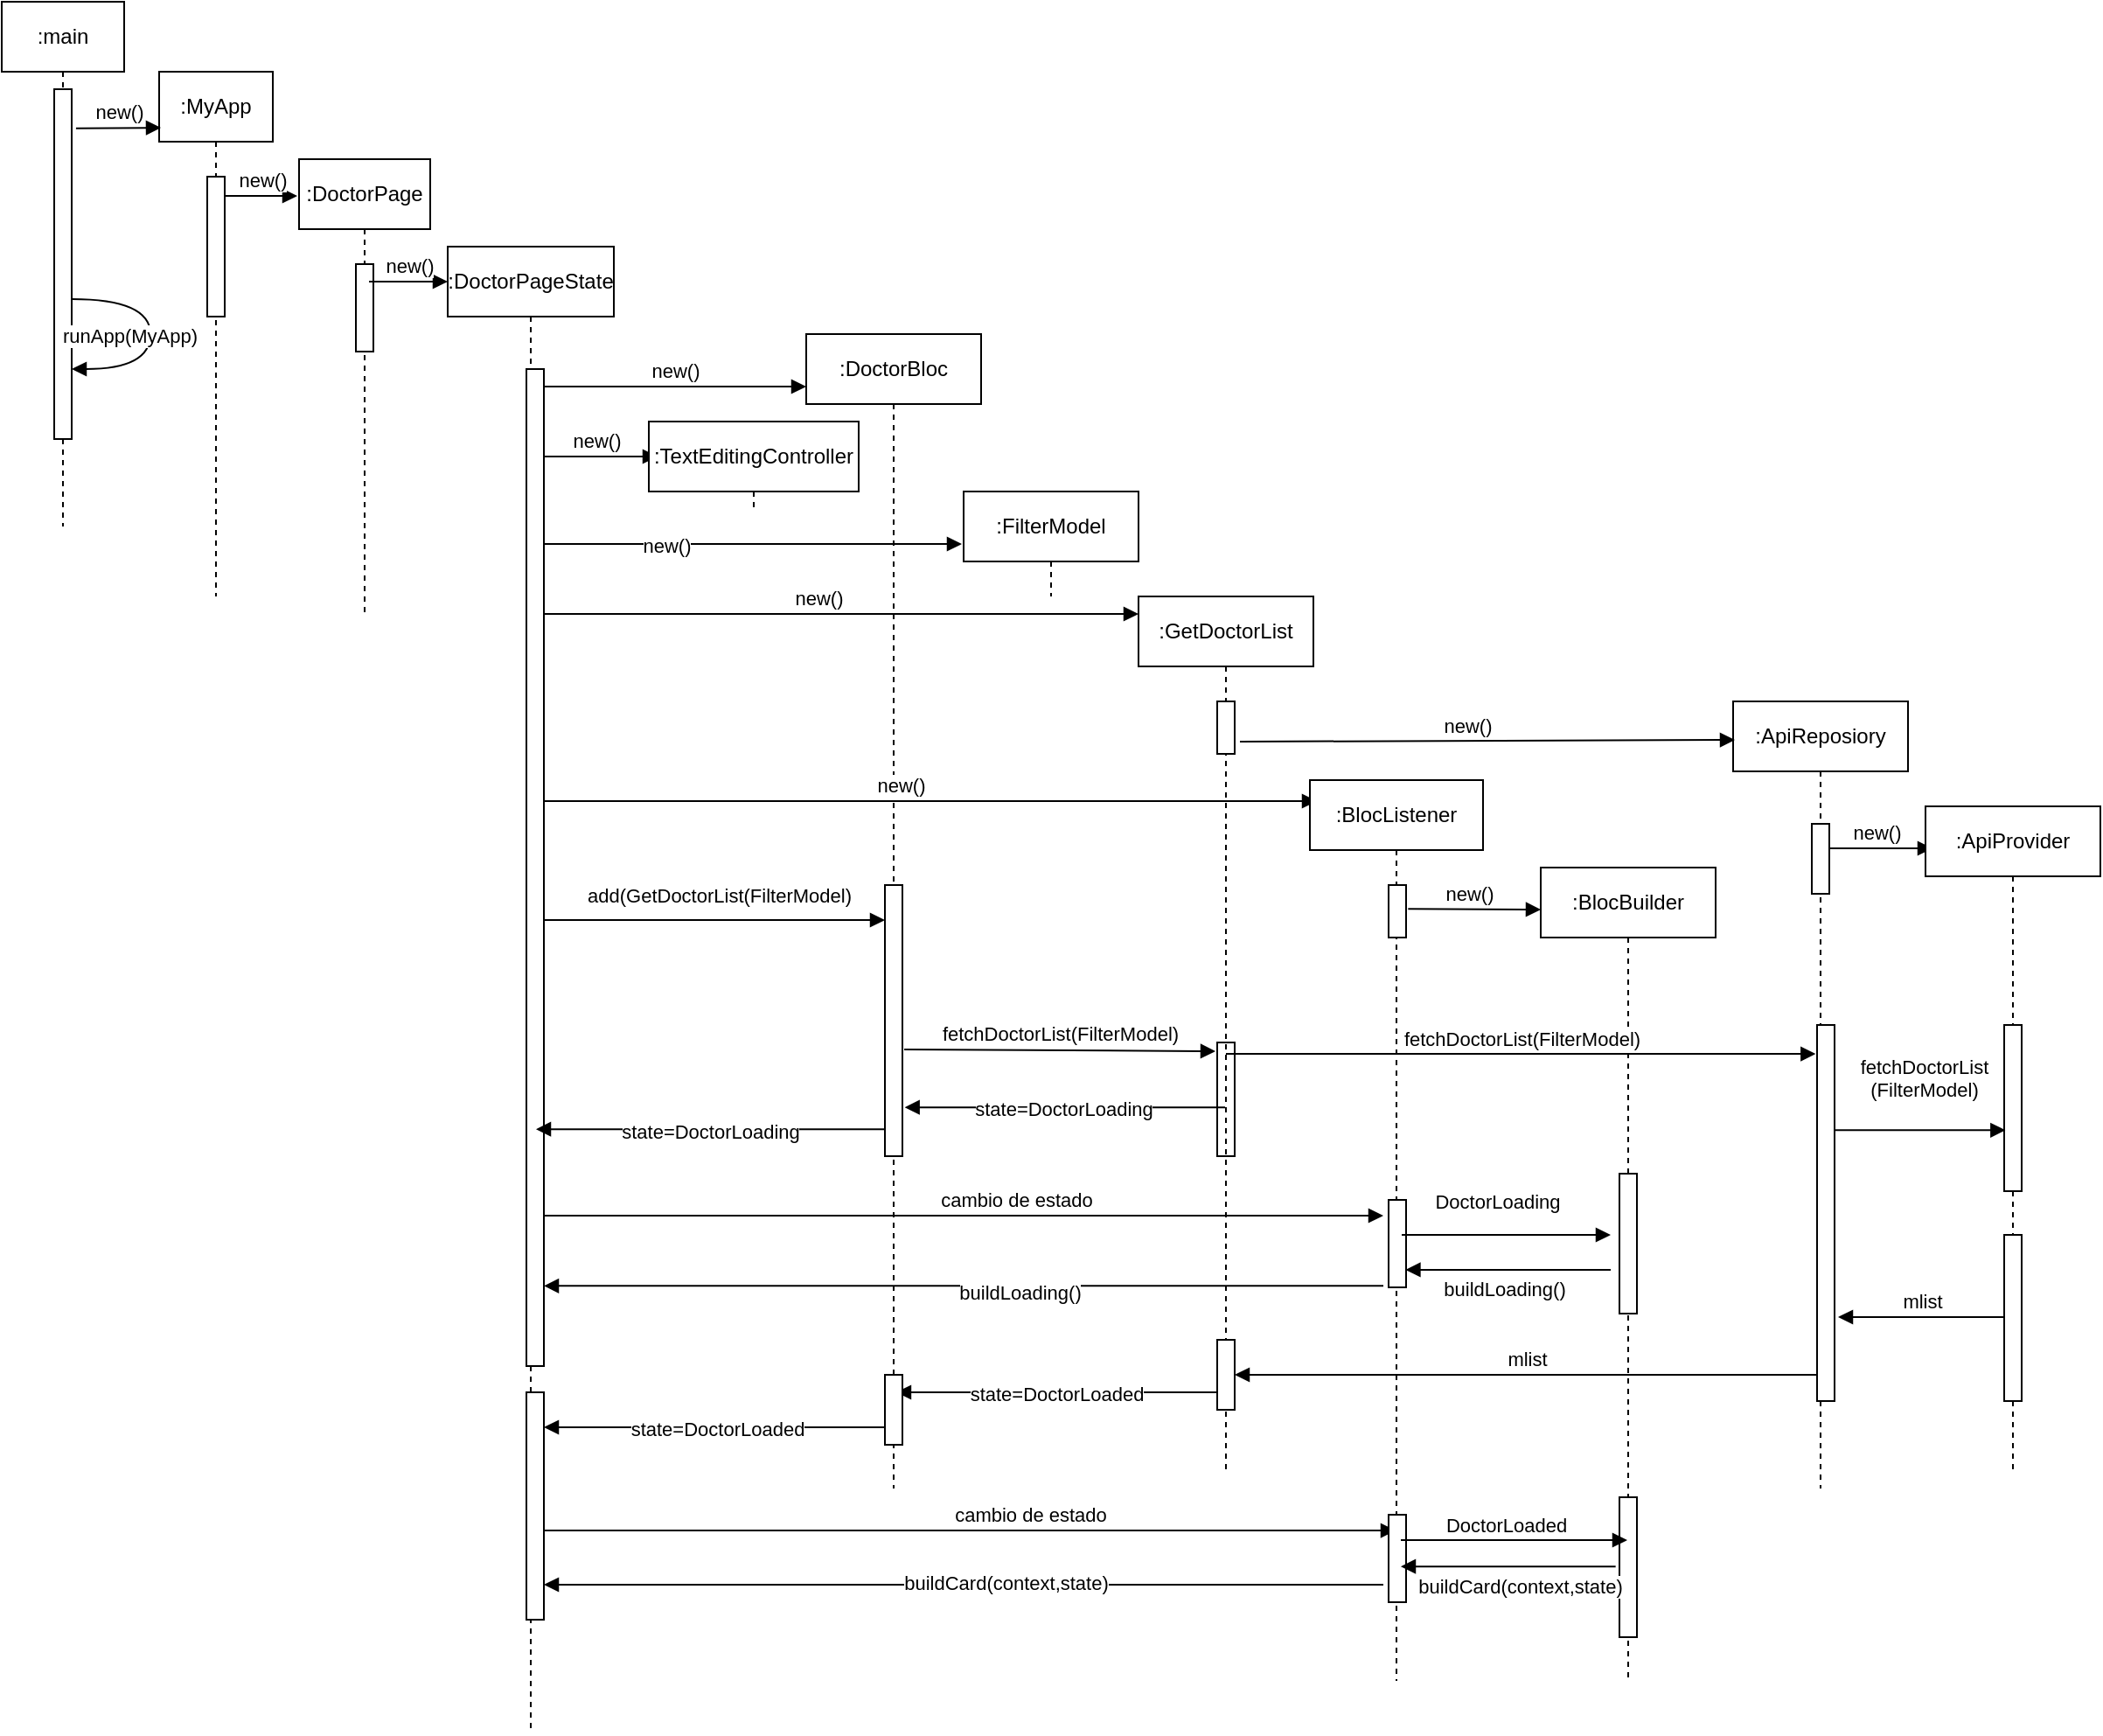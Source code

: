 <mxfile version="20.0.1"><diagram id="KMub04HhTJE7DDTsPQSK" name="Page-1"><mxGraphModel dx="343" dy="993" grid="1" gridSize="10" guides="1" tooltips="1" connect="1" arrows="1" fold="1" page="0" pageScale="1" pageWidth="850" pageHeight="1100" math="0" shadow="0"><root><mxCell id="0"/><mxCell id="1" parent="0"/><mxCell id="nHD2SCnW8QKT_9hYrELs-12" value=":main" style="shape=umlLifeline;perimeter=lifelinePerimeter;whiteSpace=wrap;html=1;container=1;collapsible=0;recursiveResize=0;outlineConnect=0;" vertex="1" parent="1"><mxGeometry x="2280" y="320" width="70" height="300" as="geometry"/></mxCell><mxCell id="nHD2SCnW8QKT_9hYrELs-13" value="" style="html=1;points=[];perimeter=orthogonalPerimeter;" vertex="1" parent="nHD2SCnW8QKT_9hYrELs-12"><mxGeometry x="30" y="50" width="10" height="200" as="geometry"/></mxCell><mxCell id="nHD2SCnW8QKT_9hYrELs-160" value="runApp(MyApp)" style="html=1;verticalAlign=bottom;endArrow=block;rounded=0;edgeStyle=orthogonalEdgeStyle;curved=1;" edge="1" parent="nHD2SCnW8QKT_9hYrELs-12"><mxGeometry x="0.499" y="-10" width="80" relative="1" as="geometry"><mxPoint x="40.0" y="170" as="sourcePoint"/><mxPoint x="40.0" y="210" as="targetPoint"/><Array as="points"><mxPoint x="85" y="170"/><mxPoint x="85" y="210"/></Array><mxPoint as="offset"/></mxGeometry></mxCell><mxCell id="nHD2SCnW8QKT_9hYrELs-16" value=":MyApp" style="shape=umlLifeline;perimeter=lifelinePerimeter;whiteSpace=wrap;html=1;container=1;collapsible=0;recursiveResize=0;outlineConnect=0;" vertex="1" parent="1"><mxGeometry x="2370" y="360" width="65" height="300" as="geometry"/></mxCell><mxCell id="nHD2SCnW8QKT_9hYrELs-17" value="" style="html=1;points=[];perimeter=orthogonalPerimeter;" vertex="1" parent="nHD2SCnW8QKT_9hYrELs-16"><mxGeometry x="27.5" y="60" width="10" height="80" as="geometry"/></mxCell><mxCell id="nHD2SCnW8QKT_9hYrELs-18" value="new()" style="html=1;verticalAlign=bottom;endArrow=block;rounded=0;" edge="1" parent="1" source="nHD2SCnW8QKT_9hYrELs-17"><mxGeometry width="80" relative="1" as="geometry"><mxPoint x="2370" y="410" as="sourcePoint"/><mxPoint x="2449" y="431" as="targetPoint"/></mxGeometry></mxCell><mxCell id="nHD2SCnW8QKT_9hYrELs-19" value=":DoctorPage" style="shape=umlLifeline;perimeter=lifelinePerimeter;whiteSpace=wrap;html=1;container=1;collapsible=0;recursiveResize=0;outlineConnect=0;" vertex="1" parent="1"><mxGeometry x="2450" y="410" width="75" height="260" as="geometry"/></mxCell><mxCell id="nHD2SCnW8QKT_9hYrELs-20" value="" style="html=1;points=[];perimeter=orthogonalPerimeter;" vertex="1" parent="nHD2SCnW8QKT_9hYrELs-19"><mxGeometry x="32.5" y="60" width="10" height="50" as="geometry"/></mxCell><mxCell id="nHD2SCnW8QKT_9hYrELs-21" value="new()" style="html=1;verticalAlign=bottom;endArrow=block;rounded=0;" edge="1" parent="1"><mxGeometry width="80" relative="1" as="geometry"><mxPoint x="2490" y="480" as="sourcePoint"/><mxPoint x="2535" y="480" as="targetPoint"/></mxGeometry></mxCell><mxCell id="nHD2SCnW8QKT_9hYrELs-22" value=":DoctorPageState" style="shape=umlLifeline;perimeter=lifelinePerimeter;whiteSpace=wrap;html=1;container=1;collapsible=0;recursiveResize=0;outlineConnect=0;" vertex="1" parent="1"><mxGeometry x="2535" y="460" width="95" height="850" as="geometry"/></mxCell><mxCell id="nHD2SCnW8QKT_9hYrELs-23" value="" style="html=1;points=[];perimeter=orthogonalPerimeter;" vertex="1" parent="nHD2SCnW8QKT_9hYrELs-22"><mxGeometry x="45" y="70" width="10" height="570" as="geometry"/></mxCell><mxCell id="nHD2SCnW8QKT_9hYrELs-32" value="new()" style="html=1;verticalAlign=bottom;endArrow=block;rounded=0;" edge="1" parent="nHD2SCnW8QKT_9hYrELs-22"><mxGeometry x="-0.077" width="80" relative="1" as="geometry"><mxPoint x="55" y="120" as="sourcePoint"/><mxPoint x="120" y="120" as="targetPoint"/><mxPoint as="offset"/></mxGeometry></mxCell><mxCell id="nHD2SCnW8QKT_9hYrELs-24" value="new()" style="html=1;verticalAlign=bottom;endArrow=block;rounded=0;" edge="1" parent="1"><mxGeometry width="80" relative="1" as="geometry"><mxPoint x="2590" y="540" as="sourcePoint"/><mxPoint x="2740" y="540" as="targetPoint"/></mxGeometry></mxCell><mxCell id="nHD2SCnW8QKT_9hYrELs-25" value=":DoctorBloc" style="shape=umlLifeline;perimeter=lifelinePerimeter;whiteSpace=wrap;html=1;container=1;collapsible=0;recursiveResize=0;outlineConnect=0;" vertex="1" parent="1"><mxGeometry x="2740" y="510" width="100" height="660" as="geometry"/></mxCell><mxCell id="nHD2SCnW8QKT_9hYrELs-26" value="" style="html=1;points=[];perimeter=orthogonalPerimeter;" vertex="1" parent="nHD2SCnW8QKT_9hYrELs-25"><mxGeometry x="45" y="315" width="10" height="155" as="geometry"/></mxCell><mxCell id="nHD2SCnW8QKT_9hYrELs-38" value="add(GetDoctorList(FilterModel)" style="html=1;verticalAlign=bottom;endArrow=block;rounded=0;" edge="1" parent="nHD2SCnW8QKT_9hYrELs-25" target="nHD2SCnW8QKT_9hYrELs-26"><mxGeometry x="0.026" y="5" width="80" relative="1" as="geometry"><mxPoint x="-150" y="335" as="sourcePoint"/><mxPoint x="-85" y="239.71" as="targetPoint"/><mxPoint as="offset"/><Array as="points"><mxPoint x="-50" y="335"/></Array></mxGeometry></mxCell><mxCell id="nHD2SCnW8QKT_9hYrELs-106" value="fetchDoctorList(FilterModel)" style="html=1;verticalAlign=bottom;endArrow=block;rounded=0;" edge="1" parent="nHD2SCnW8QKT_9hYrELs-25"><mxGeometry width="80" relative="1" as="geometry"><mxPoint x="56" y="409" as="sourcePoint"/><mxPoint x="234" y="410" as="targetPoint"/></mxGeometry></mxCell><mxCell id="nHD2SCnW8QKT_9hYrELs-105" value="" style="html=1;points=[];perimeter=orthogonalPerimeter;" vertex="1" parent="nHD2SCnW8QKT_9hYrELs-25"><mxGeometry x="235" y="405" width="10" height="65" as="geometry"/></mxCell><mxCell id="nHD2SCnW8QKT_9hYrELs-153" value="state=DoctorLoading" style="html=1;verticalAlign=bottom;endArrow=block;rounded=0;entryX=1.44;entryY=0.954;entryDx=0;entryDy=0;entryPerimeter=0;" edge="1" parent="nHD2SCnW8QKT_9hYrELs-25"><mxGeometry x="0.009" y="10" width="80" relative="1" as="geometry"><mxPoint x="45" y="454.58" as="sourcePoint"/><mxPoint x="-154.5" y="454.58" as="targetPoint"/><mxPoint as="offset"/></mxGeometry></mxCell><mxCell id="nHD2SCnW8QKT_9hYrELs-33" value=":TextEditingController" style="shape=umlLifeline;perimeter=lifelinePerimeter;whiteSpace=wrap;html=1;container=1;collapsible=0;recursiveResize=0;outlineConnect=0;" vertex="1" parent="1"><mxGeometry x="2650" y="560" width="120" height="50" as="geometry"/></mxCell><mxCell id="nHD2SCnW8QKT_9hYrELs-43" value="new()" style="html=1;verticalAlign=bottom;endArrow=block;rounded=0;" edge="1" parent="nHD2SCnW8QKT_9hYrELs-33"><mxGeometry x="-0.414" y="-10" width="80" relative="1" as="geometry"><mxPoint x="-60" y="70" as="sourcePoint"/><mxPoint x="179" y="70" as="targetPoint"/><mxPoint as="offset"/></mxGeometry></mxCell><mxCell id="nHD2SCnW8QKT_9hYrELs-44" value="new()" style="html=1;verticalAlign=bottom;endArrow=block;rounded=0;" edge="1" parent="nHD2SCnW8QKT_9hYrELs-33"><mxGeometry x="-0.077" width="80" relative="1" as="geometry"><mxPoint x="-59.5" y="110" as="sourcePoint"/><mxPoint x="280" y="110" as="targetPoint"/><mxPoint as="offset"/></mxGeometry></mxCell><mxCell id="nHD2SCnW8QKT_9hYrELs-39" value=":FilterModel" style="shape=umlLifeline;perimeter=lifelinePerimeter;whiteSpace=wrap;html=1;container=1;collapsible=0;recursiveResize=0;outlineConnect=0;" vertex="1" parent="1"><mxGeometry x="2830" y="600" width="100" height="60" as="geometry"/></mxCell><mxCell id="nHD2SCnW8QKT_9hYrELs-41" value=":GetDoctorList" style="shape=umlLifeline;perimeter=lifelinePerimeter;whiteSpace=wrap;html=1;container=1;collapsible=0;recursiveResize=0;outlineConnect=0;" vertex="1" parent="1"><mxGeometry x="2930" y="660" width="100" height="500" as="geometry"/></mxCell><mxCell id="nHD2SCnW8QKT_9hYrELs-42" value="" style="html=1;points=[];perimeter=orthogonalPerimeter;" vertex="1" parent="nHD2SCnW8QKT_9hYrELs-41"><mxGeometry x="45" y="60" width="10" height="30" as="geometry"/></mxCell><mxCell id="nHD2SCnW8QKT_9hYrELs-54" value="new()" style="html=1;verticalAlign=bottom;endArrow=block;rounded=0;" edge="1" parent="1"><mxGeometry x="-0.077" width="80" relative="1" as="geometry"><mxPoint x="2590" y="777" as="sourcePoint"/><mxPoint x="3032" y="777" as="targetPoint"/><mxPoint as="offset"/></mxGeometry></mxCell><mxCell id="nHD2SCnW8QKT_9hYrELs-55" value=":BlocListener" style="shape=umlLifeline;perimeter=lifelinePerimeter;whiteSpace=wrap;html=1;container=1;collapsible=0;recursiveResize=0;outlineConnect=0;" vertex="1" parent="1"><mxGeometry x="3028" y="765" width="99" height="515" as="geometry"/></mxCell><mxCell id="nHD2SCnW8QKT_9hYrELs-83" value="" style="html=1;points=[];perimeter=orthogonalPerimeter;" vertex="1" parent="nHD2SCnW8QKT_9hYrELs-55"><mxGeometry x="45" y="60" width="10" height="30" as="geometry"/></mxCell><mxCell id="nHD2SCnW8QKT_9hYrELs-57" value="buildLoading()" style="html=1;verticalAlign=bottom;endArrow=block;rounded=0;curved=1;" edge="1" parent="nHD2SCnW8QKT_9hYrELs-55"><mxGeometry x="-0.131" y="13" width="80" relative="1" as="geometry"><mxPoint x="42" y="289.17" as="sourcePoint"/><mxPoint x="-438" y="289.17" as="targetPoint"/><mxPoint as="offset"/></mxGeometry></mxCell><mxCell id="nHD2SCnW8QKT_9hYrELs-61" value="new()" style="html=1;verticalAlign=bottom;endArrow=block;rounded=0;startArrow=none;exitX=1.117;exitY=0.456;exitDx=0;exitDy=0;exitPerimeter=0;" edge="1" parent="1" source="nHD2SCnW8QKT_9hYrELs-83"><mxGeometry x="-0.077" width="80" relative="1" as="geometry"><mxPoint x="3090" y="1058" as="sourcePoint"/><mxPoint x="3160" y="839" as="targetPoint"/><mxPoint as="offset"/></mxGeometry></mxCell><mxCell id="nHD2SCnW8QKT_9hYrELs-62" value=":BlocBuilder" style="shape=umlLifeline;perimeter=lifelinePerimeter;whiteSpace=wrap;html=1;container=1;collapsible=0;recursiveResize=0;outlineConnect=0;" vertex="1" parent="1"><mxGeometry x="3160" y="815" width="100" height="465" as="geometry"/></mxCell><mxCell id="nHD2SCnW8QKT_9hYrELs-87" value="cambio de estado" style="html=1;verticalAlign=bottom;endArrow=block;rounded=0;" edge="1" parent="nHD2SCnW8QKT_9hYrELs-62"><mxGeometry x="0.15" width="80" relative="1" as="geometry"><mxPoint x="-575.333" y="379.04" as="sourcePoint"/><mxPoint x="-83" y="379.04" as="targetPoint"/><mxPoint as="offset"/></mxGeometry></mxCell><mxCell id="nHD2SCnW8QKT_9hYrELs-60" value="" style="html=1;verticalAlign=bottom;endArrow=block;rounded=0;startArrow=none;" edge="1" parent="nHD2SCnW8QKT_9hYrELs-62"><mxGeometry x="NaN" y="280" width="80" relative="1" as="geometry"><mxPoint x="-575.333" y="405" as="sourcePoint"/><mxPoint x="-575.333" y="405" as="targetPoint"/><Array as="points"/><mxPoint x="276" y="50" as="offset"/></mxGeometry></mxCell><mxCell id="nHD2SCnW8QKT_9hYrELs-157" value="" style="html=1;points=[];perimeter=orthogonalPerimeter;" vertex="1" parent="nHD2SCnW8QKT_9hYrELs-62"><mxGeometry x="-87" y="370" width="10" height="50" as="geometry"/></mxCell><mxCell id="nHD2SCnW8QKT_9hYrELs-71" value="" style="html=1;points=[];perimeter=orthogonalPerimeter;" vertex="1" parent="nHD2SCnW8QKT_9hYrELs-62"><mxGeometry x="45" y="360" width="10" height="80" as="geometry"/></mxCell><mxCell id="nHD2SCnW8QKT_9hYrELs-90" value="" style="html=1;verticalAlign=bottom;endArrow=block;rounded=0;curved=1;" edge="1" parent="nHD2SCnW8QKT_9hYrELs-62"><mxGeometry x="-0.09" y="-7" width="80" relative="1" as="geometry"><mxPoint x="-90" y="410" as="sourcePoint"/><mxPoint x="-570" y="410" as="targetPoint"/><mxPoint x="1" as="offset"/></mxGeometry></mxCell><mxCell id="nHD2SCnW8QKT_9hYrELs-91" value="buildCard(context,state)" style="edgeLabel;html=1;align=center;verticalAlign=middle;resizable=0;points=[];" vertex="1" connectable="0" parent="nHD2SCnW8QKT_9hYrELs-90"><mxGeometry x="-0.101" y="-1" relative="1" as="geometry"><mxPoint as="offset"/></mxGeometry></mxCell><mxCell id="nHD2SCnW8QKT_9hYrELs-92" value="DoctorLoaded" style="html=1;verticalAlign=bottom;endArrow=block;rounded=0;startArrow=none;" edge="1" parent="nHD2SCnW8QKT_9hYrELs-62"><mxGeometry x="-0.077" width="80" relative="1" as="geometry"><mxPoint x="-80" y="384.5" as="sourcePoint"/><mxPoint x="49.5" y="384.5" as="targetPoint"/><mxPoint as="offset"/></mxGeometry></mxCell><mxCell id="nHD2SCnW8QKT_9hYrELs-120" value="" style="html=1;points=[];perimeter=orthogonalPerimeter;" vertex="1" parent="nHD2SCnW8QKT_9hYrELs-62"><mxGeometry x="-580" y="300" width="10" height="130" as="geometry"/></mxCell><mxCell id="nHD2SCnW8QKT_9hYrELs-119" value="" style="html=1;points=[];perimeter=orthogonalPerimeter;" vertex="1" parent="nHD2SCnW8QKT_9hYrELs-62"><mxGeometry x="-185" y="270" width="10" height="40" as="geometry"/></mxCell><mxCell id="nHD2SCnW8QKT_9hYrELs-118" value="state=DoctorLoaded" style="html=1;verticalAlign=bottom;endArrow=block;rounded=0;" edge="1" parent="nHD2SCnW8QKT_9hYrELs-62"><mxGeometry x="0.009" y="10" width="80" relative="1" as="geometry"><mxPoint x="-370" y="320" as="sourcePoint"/><mxPoint x="-570" y="320" as="targetPoint"/><mxPoint as="offset"/></mxGeometry></mxCell><mxCell id="nHD2SCnW8QKT_9hYrELs-154" value="state=DoctorLoaded" style="html=1;verticalAlign=bottom;endArrow=block;rounded=0;" edge="1" parent="nHD2SCnW8QKT_9hYrELs-62"><mxGeometry x="0.009" y="10" width="80" relative="1" as="geometry"><mxPoint x="-185.0" y="300" as="sourcePoint"/><mxPoint x="-368.52" y="300" as="targetPoint"/><mxPoint as="offset"/></mxGeometry></mxCell><mxCell id="nHD2SCnW8QKT_9hYrELs-155" value="" style="html=1;points=[];perimeter=orthogonalPerimeter;" vertex="1" parent="nHD2SCnW8QKT_9hYrELs-62"><mxGeometry x="-375" y="290" width="10" height="40" as="geometry"/></mxCell><mxCell id="nHD2SCnW8QKT_9hYrELs-56" value="" style="html=1;points=[];perimeter=orthogonalPerimeter;" vertex="1" parent="nHD2SCnW8QKT_9hYrELs-62"><mxGeometry x="-87" y="190" width="10" height="50" as="geometry"/></mxCell><mxCell id="nHD2SCnW8QKT_9hYrELs-63" value="" style="html=1;points=[];perimeter=orthogonalPerimeter;" vertex="1" parent="nHD2SCnW8QKT_9hYrELs-62"><mxGeometry x="45" y="175" width="10" height="80" as="geometry"/></mxCell><mxCell id="nHD2SCnW8QKT_9hYrELs-59" value="buildLoading()" style="html=1;verticalAlign=bottom;endArrow=block;rounded=0;entryX=0.972;entryY=0.799;entryDx=0;entryDy=0;entryPerimeter=0;" edge="1" parent="nHD2SCnW8QKT_9hYrELs-62" target="nHD2SCnW8QKT_9hYrELs-56"><mxGeometry x="0.029" y="20" width="80" relative="1" as="geometry"><mxPoint x="40" y="230" as="sourcePoint"/><mxPoint x="-70" y="230" as="targetPoint"/><mxPoint as="offset"/></mxGeometry></mxCell><mxCell id="nHD2SCnW8QKT_9hYrELs-85" value="cambio de estado" style="html=1;verticalAlign=bottom;endArrow=block;rounded=0;exitX=1;exitY=0.363;exitDx=0;exitDy=0;exitPerimeter=0;" edge="1" parent="nHD2SCnW8QKT_9hYrELs-62"><mxGeometry x="0.125" width="80" relative="1" as="geometry"><mxPoint x="-570" y="199.04" as="sourcePoint"/><mxPoint x="-90" y="199" as="targetPoint"/><mxPoint as="offset"/></mxGeometry></mxCell><mxCell id="nHD2SCnW8QKT_9hYrELs-93" value="DoctorLoading" style="html=1;verticalAlign=bottom;endArrow=block;rounded=0;startArrow=none;" edge="1" parent="nHD2SCnW8QKT_9hYrELs-62"><mxGeometry x="-0.099" y="10" width="80" relative="1" as="geometry"><mxPoint x="-79.5" y="210" as="sourcePoint"/><mxPoint x="40" y="210" as="targetPoint"/><mxPoint as="offset"/></mxGeometry></mxCell><mxCell id="nHD2SCnW8QKT_9hYrELs-112" value="mlist" style="html=1;verticalAlign=bottom;endArrow=block;rounded=0;" edge="1" parent="nHD2SCnW8QKT_9hYrELs-62" target="nHD2SCnW8QKT_9hYrELs-119"><mxGeometry width="80" relative="1" as="geometry"><mxPoint x="158" y="290" as="sourcePoint"/><mxPoint x="-170" y="290" as="targetPoint"/></mxGeometry></mxCell><mxCell id="nHD2SCnW8QKT_9hYrELs-74" value=":ApiReposiory" style="shape=umlLifeline;perimeter=lifelinePerimeter;whiteSpace=wrap;html=1;container=1;collapsible=0;recursiveResize=0;outlineConnect=0;" vertex="1" parent="1"><mxGeometry x="3270" y="720" width="100" height="450" as="geometry"/></mxCell><mxCell id="nHD2SCnW8QKT_9hYrELs-75" value="" style="html=1;points=[];perimeter=orthogonalPerimeter;" vertex="1" parent="nHD2SCnW8QKT_9hYrELs-74"><mxGeometry x="45" y="70" width="10" height="40" as="geometry"/></mxCell><mxCell id="nHD2SCnW8QKT_9hYrELs-97" value="new()" style="html=1;verticalAlign=bottom;endArrow=block;rounded=0;" edge="1" parent="nHD2SCnW8QKT_9hYrELs-74"><mxGeometry x="-0.077" width="80" relative="1" as="geometry"><mxPoint x="55" y="84" as="sourcePoint"/><mxPoint x="114" y="84" as="targetPoint"/><mxPoint as="offset"/></mxGeometry></mxCell><mxCell id="nHD2SCnW8QKT_9hYrELs-76" value=":ApiProvider" style="shape=umlLifeline;perimeter=lifelinePerimeter;whiteSpace=wrap;html=1;container=1;collapsible=0;recursiveResize=0;outlineConnect=0;" vertex="1" parent="1"><mxGeometry x="3380" y="780" width="100" height="380" as="geometry"/></mxCell><mxCell id="nHD2SCnW8QKT_9hYrELs-77" value="" style="html=1;points=[];perimeter=orthogonalPerimeter;" vertex="1" parent="nHD2SCnW8QKT_9hYrELs-76"><mxGeometry x="45" y="125" width="10" height="95" as="geometry"/></mxCell><mxCell id="nHD2SCnW8QKT_9hYrELs-162" value="" style="html=1;points=[];perimeter=orthogonalPerimeter;" vertex="1" parent="nHD2SCnW8QKT_9hYrELs-76"><mxGeometry x="45" y="245" width="10" height="95" as="geometry"/></mxCell><mxCell id="nHD2SCnW8QKT_9hYrELs-96" value="new()" style="html=1;verticalAlign=bottom;endArrow=block;rounded=0;" edge="1" parent="1"><mxGeometry x="-0.077" width="80" relative="1" as="geometry"><mxPoint x="2988" y="743" as="sourcePoint"/><mxPoint x="3271" y="742" as="targetPoint"/><mxPoint as="offset"/></mxGeometry></mxCell><mxCell id="nHD2SCnW8QKT_9hYrELs-108" value="" style="html=1;points=[];perimeter=orthogonalPerimeter;" vertex="1" parent="1"><mxGeometry x="3318" y="905" width="10" height="215" as="geometry"/></mxCell><mxCell id="nHD2SCnW8QKT_9hYrELs-110" value="&lt;div&gt;fetchDoctorList&lt;/div&gt;&lt;div&gt;(FilterModel)&lt;/div&gt;" style="html=1;verticalAlign=bottom;endArrow=block;rounded=0;entryX=0.067;entryY=0.633;entryDx=0;entryDy=0;entryPerimeter=0;" edge="1" parent="1" source="nHD2SCnW8QKT_9hYrELs-108" target="nHD2SCnW8QKT_9hYrELs-77"><mxGeometry x="0.033" y="14" width="80" relative="1" as="geometry"><mxPoint x="2995" y="955" as="sourcePoint"/><mxPoint x="3332.5" y="955" as="targetPoint"/><mxPoint as="offset"/></mxGeometry></mxCell><mxCell id="nHD2SCnW8QKT_9hYrELs-114" value="state=DoctorLoading" style="html=1;verticalAlign=bottom;endArrow=block;rounded=0;entryX=1.133;entryY=0.82;entryDx=0;entryDy=0;entryPerimeter=0;" edge="1" parent="1" source="nHD2SCnW8QKT_9hYrELs-41" target="nHD2SCnW8QKT_9hYrELs-26"><mxGeometry x="0.009" y="10" width="80" relative="1" as="geometry"><mxPoint x="2973.33" y="975" as="sourcePoint"/><mxPoint x="2800" y="975" as="targetPoint"/><mxPoint as="offset"/></mxGeometry></mxCell><mxCell id="nHD2SCnW8QKT_9hYrELs-111" value="mlist" style="html=1;verticalAlign=bottom;endArrow=block;rounded=0;" edge="1" parent="1" source="nHD2SCnW8QKT_9hYrELs-162"><mxGeometry width="80" relative="1" as="geometry"><mxPoint x="3418" y="1185" as="sourcePoint"/><mxPoint x="3330" y="1072" as="targetPoint"/></mxGeometry></mxCell><mxCell id="nHD2SCnW8QKT_9hYrELs-14" value="new()" style="html=1;verticalAlign=bottom;endArrow=block;rounded=0;exitX=1.248;exitY=0.112;exitDx=0;exitDy=0;exitPerimeter=0;" edge="1" parent="1" source="nHD2SCnW8QKT_9hYrELs-13"><mxGeometry width="80" relative="1" as="geometry"><mxPoint x="2310" y="390" as="sourcePoint"/><mxPoint x="2371" y="392" as="targetPoint"/></mxGeometry></mxCell><mxCell id="nHD2SCnW8QKT_9hYrELs-107" value="fetchDoctorList(FilterModel)" style="html=1;verticalAlign=bottom;endArrow=block;rounded=0;entryX=-0.083;entryY=0.077;entryDx=0;entryDy=0;entryPerimeter=0;" edge="1" parent="1" source="nHD2SCnW8QKT_9hYrELs-41" target="nHD2SCnW8QKT_9hYrELs-108"><mxGeometry width="80" relative="1" as="geometry"><mxPoint x="2985" y="945" as="sourcePoint"/><mxPoint x="3322.5" y="945" as="targetPoint"/></mxGeometry></mxCell><mxCell id="nHD2SCnW8QKT_9hYrELs-72" value="buildCard(context,state)" style="html=1;verticalAlign=bottom;endArrow=block;rounded=0;" edge="1" parent="1"><mxGeometry x="-0.102" y="20" width="80" relative="1" as="geometry"><mxPoint x="3202.83" y="1214.58" as="sourcePoint"/><mxPoint x="3079.997" y="1214.58" as="targetPoint"/><mxPoint as="offset"/><Array as="points"><mxPoint x="3112.83" y="1214.58"/></Array></mxGeometry></mxCell></root></mxGraphModel></diagram></mxfile>
